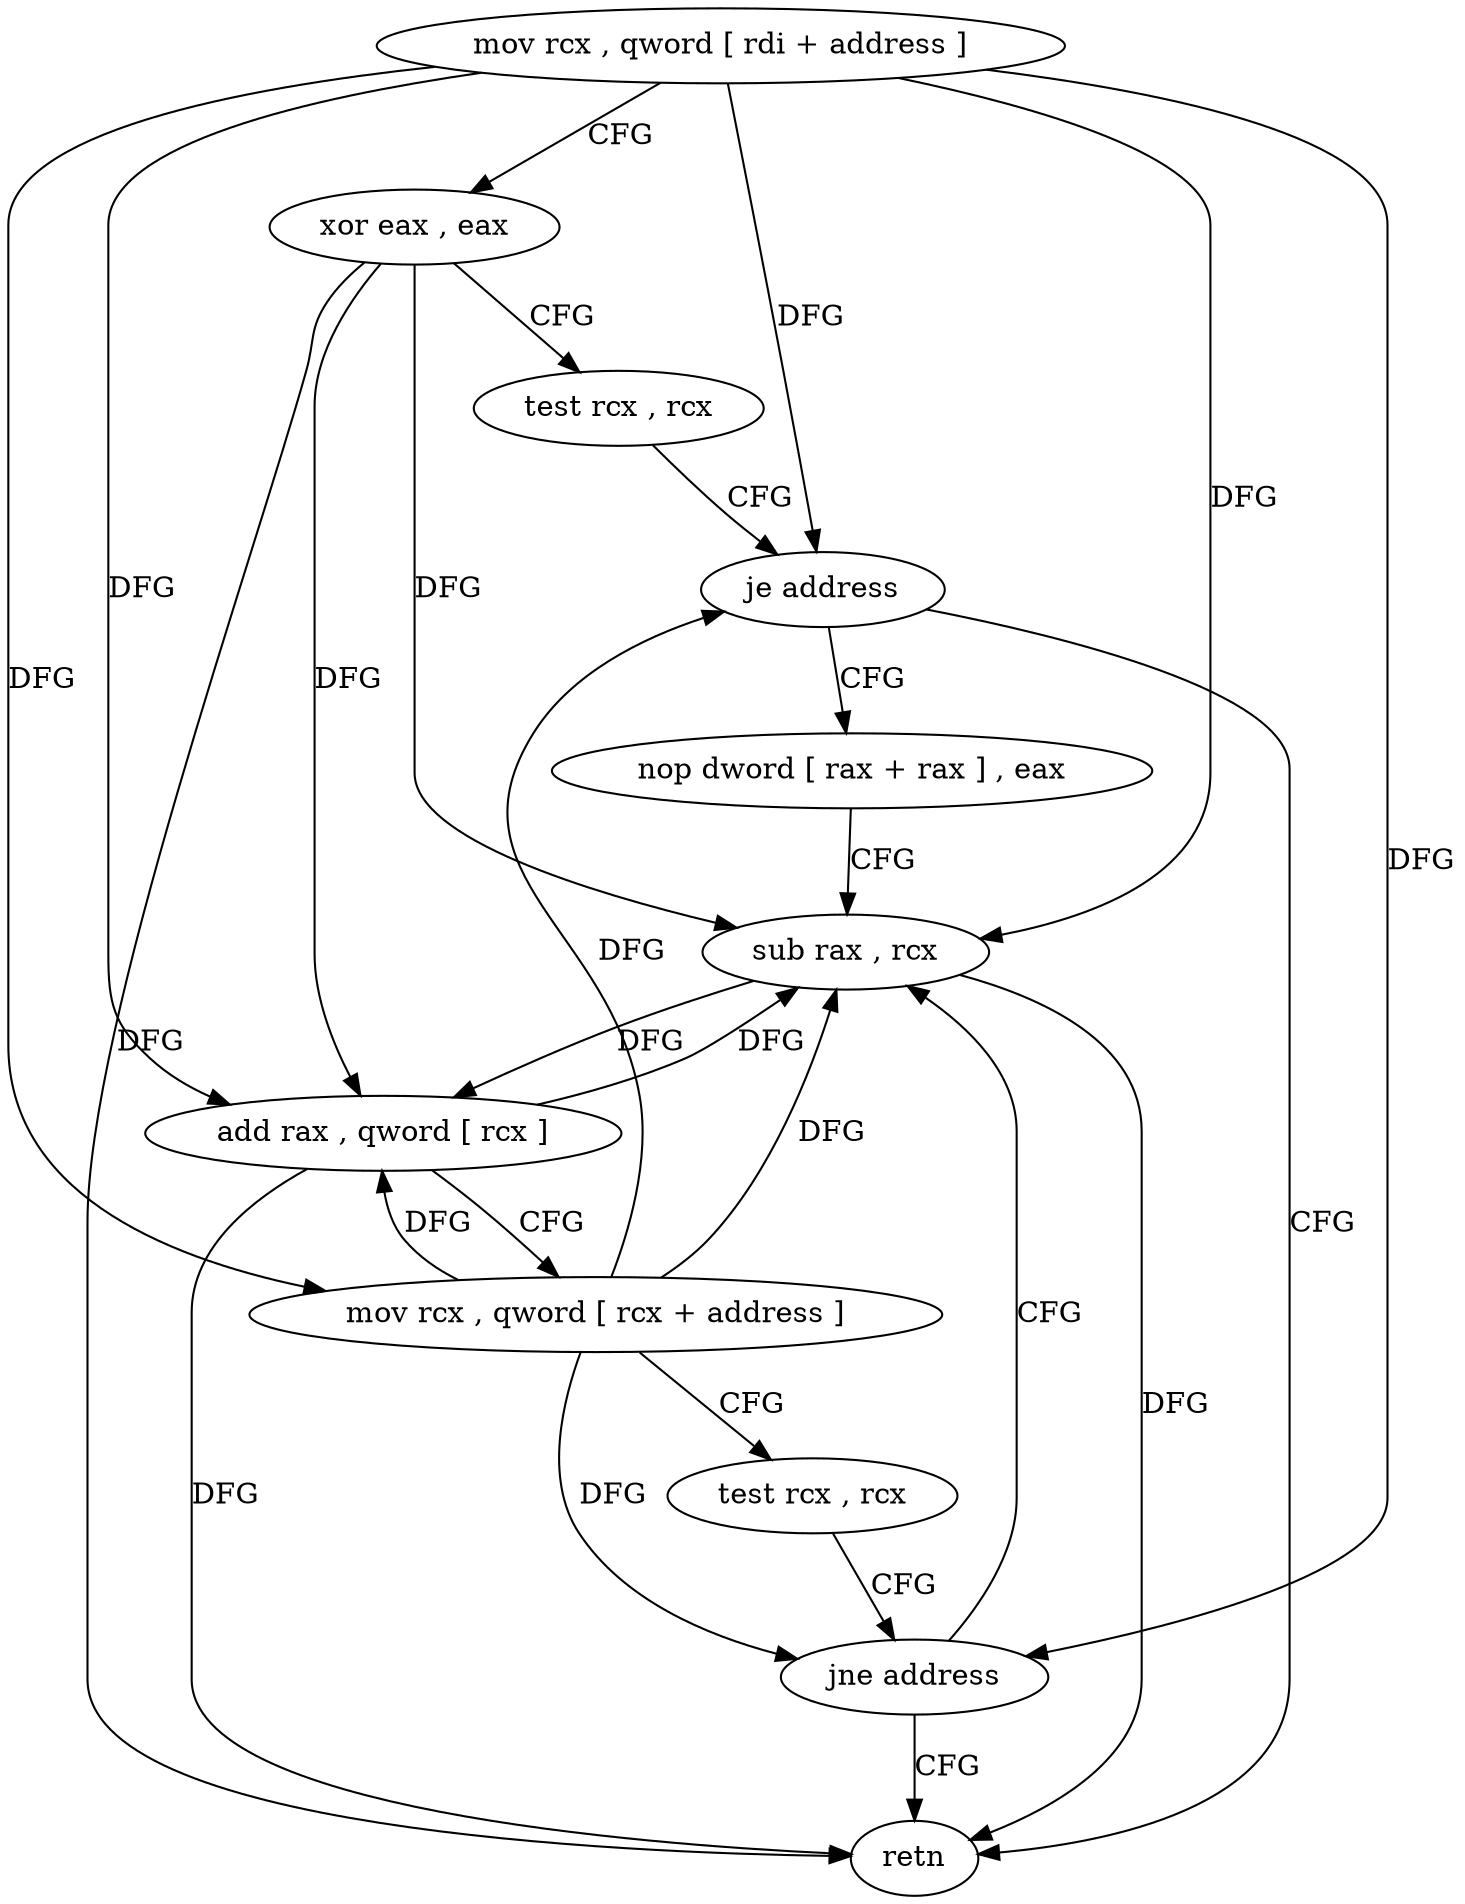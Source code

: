digraph "func" {
"4259920" [label = "mov rcx , qword [ rdi + address ]" ]
"4259924" [label = "xor eax , eax" ]
"4259926" [label = "test rcx , rcx" ]
"4259929" [label = "je address" ]
"4259951" [label = "retn" ]
"4259931" [label = "nop dword [ rax + rax ] , eax" ]
"4259936" [label = "sub rax , rcx" ]
"4259939" [label = "add rax , qword [ rcx ]" ]
"4259942" [label = "mov rcx , qword [ rcx + address ]" ]
"4259946" [label = "test rcx , rcx" ]
"4259949" [label = "jne address" ]
"4259920" -> "4259924" [ label = "CFG" ]
"4259920" -> "4259929" [ label = "DFG" ]
"4259920" -> "4259936" [ label = "DFG" ]
"4259920" -> "4259939" [ label = "DFG" ]
"4259920" -> "4259942" [ label = "DFG" ]
"4259920" -> "4259949" [ label = "DFG" ]
"4259924" -> "4259926" [ label = "CFG" ]
"4259924" -> "4259951" [ label = "DFG" ]
"4259924" -> "4259936" [ label = "DFG" ]
"4259924" -> "4259939" [ label = "DFG" ]
"4259926" -> "4259929" [ label = "CFG" ]
"4259929" -> "4259951" [ label = "CFG" ]
"4259929" -> "4259931" [ label = "CFG" ]
"4259931" -> "4259936" [ label = "CFG" ]
"4259936" -> "4259939" [ label = "DFG" ]
"4259936" -> "4259951" [ label = "DFG" ]
"4259939" -> "4259942" [ label = "CFG" ]
"4259939" -> "4259951" [ label = "DFG" ]
"4259939" -> "4259936" [ label = "DFG" ]
"4259942" -> "4259946" [ label = "CFG" ]
"4259942" -> "4259929" [ label = "DFG" ]
"4259942" -> "4259936" [ label = "DFG" ]
"4259942" -> "4259939" [ label = "DFG" ]
"4259942" -> "4259949" [ label = "DFG" ]
"4259946" -> "4259949" [ label = "CFG" ]
"4259949" -> "4259936" [ label = "CFG" ]
"4259949" -> "4259951" [ label = "CFG" ]
}
